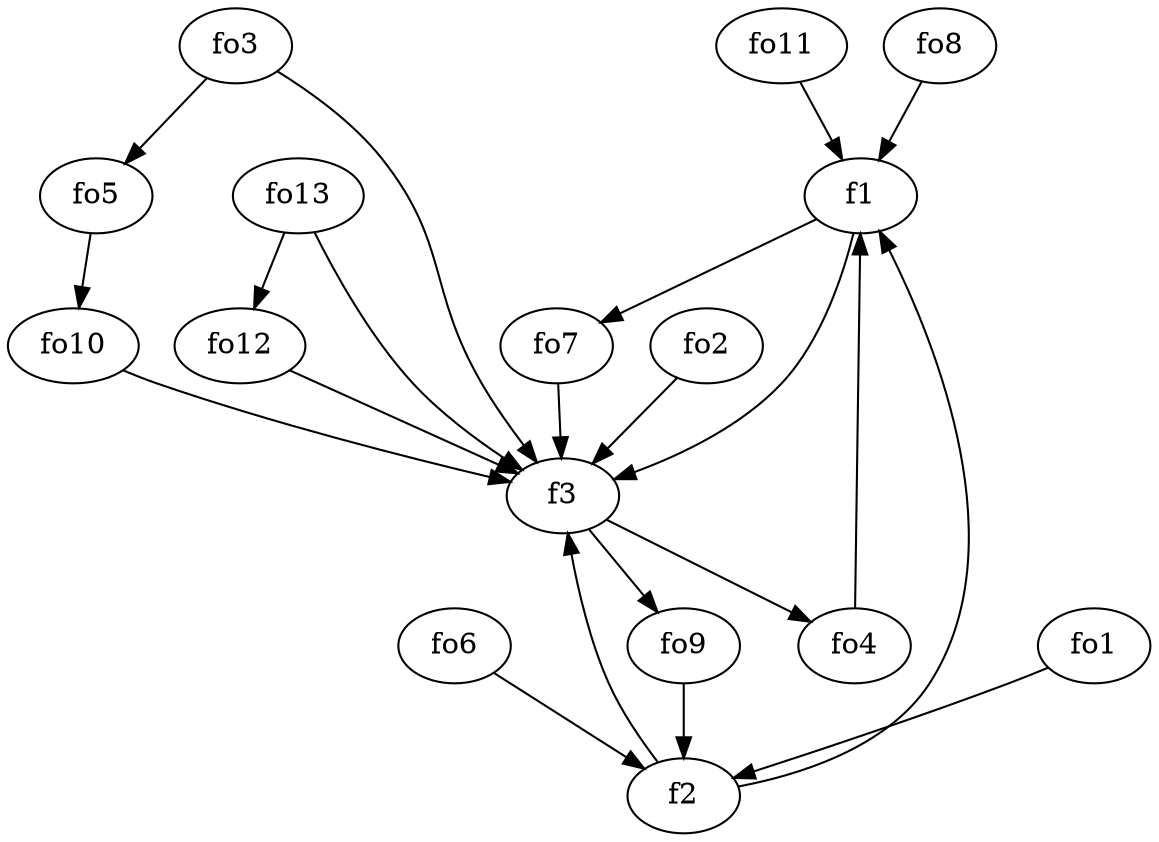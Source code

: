 strict digraph  {
f1;
f2;
f3;
fo1;
fo2;
fo3;
fo4;
fo5;
fo6;
fo7;
fo8;
fo9;
fo10;
fo11;
fo12;
fo13;
f1 -> f3  [weight=2];
f1 -> fo7  [weight=2];
f2 -> f1  [weight=2];
f2 -> f3  [weight=2];
f3 -> fo9  [weight=2];
f3 -> fo4  [weight=2];
fo1 -> f2  [weight=2];
fo2 -> f3  [weight=2];
fo3 -> f3  [weight=2];
fo3 -> fo5  [weight=2];
fo4 -> f1  [weight=2];
fo5 -> fo10  [weight=2];
fo6 -> f2  [weight=2];
fo7 -> f3  [weight=2];
fo8 -> f1  [weight=2];
fo9 -> f2  [weight=2];
fo10 -> f3  [weight=2];
fo11 -> f1  [weight=2];
fo12 -> f3  [weight=2];
fo13 -> fo12  [weight=2];
fo13 -> f3  [weight=2];
}
